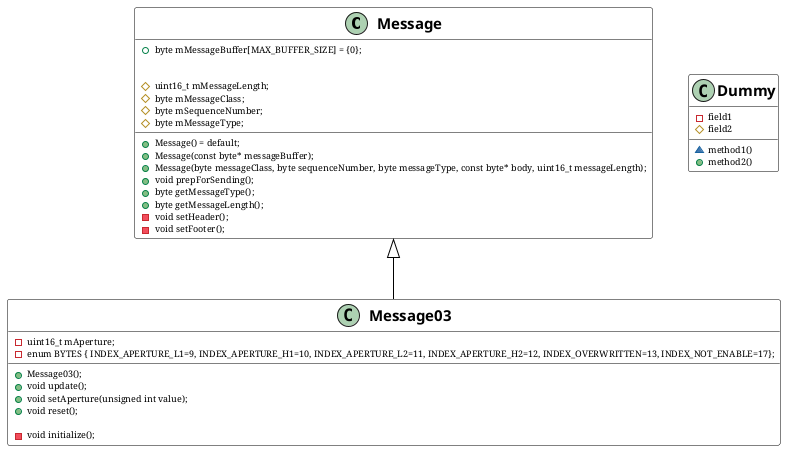 @startuml
skinparam groupInheritance 2
hide empty description
skinparam Shadowing false	
skinparam class {
  AttributeFontColor black
  AttributeFontName serif
  AttributeFontSize  9
  BackgroundColor white
  BorderColor black
  EndColor black
  FontColor black
  FontName Sanserif
  FontSize 15
  FontStyle bold
  StartColor black
  ArrowColor black	
}


class Message
{
  +Message() = default;
  +Message(const byte* messageBuffer);
  +Message(byte messageClass, byte sequenceNumber, byte messageType, const byte* body, uint16_t messageLength);
  +void prepForSending();
  +byte getMessageType();
  +byte getMessageLength();
  +byte mMessageBuffer[MAX_BUFFER_SIZE] = {0};

  -void setHeader();
  -void setFooter();

  #uint16_t mMessageLength;
  #byte mMessageClass; 
  #byte mSequenceNumber; 
  #byte mMessageType;
  
}

class Message03 {
  +Message03();
  +void update();
  +void setAperture(unsigned int value);
  +void reset();
  
  -void initialize();
  -uint16_t mAperture;
  -enum BYTES { INDEX_APERTURE_L1=9, INDEX_APERTURE_H1=10, INDEX_APERTURE_L2=11, INDEX_APERTURE_H2=12, INDEX_OVERWRITTEN=13, INDEX_NOT_ENABLE=17};
}

Message <|-- Message03

class Dummy {
 -field1
 #field2
 ~method1()
 +method2()
}

@enduml
